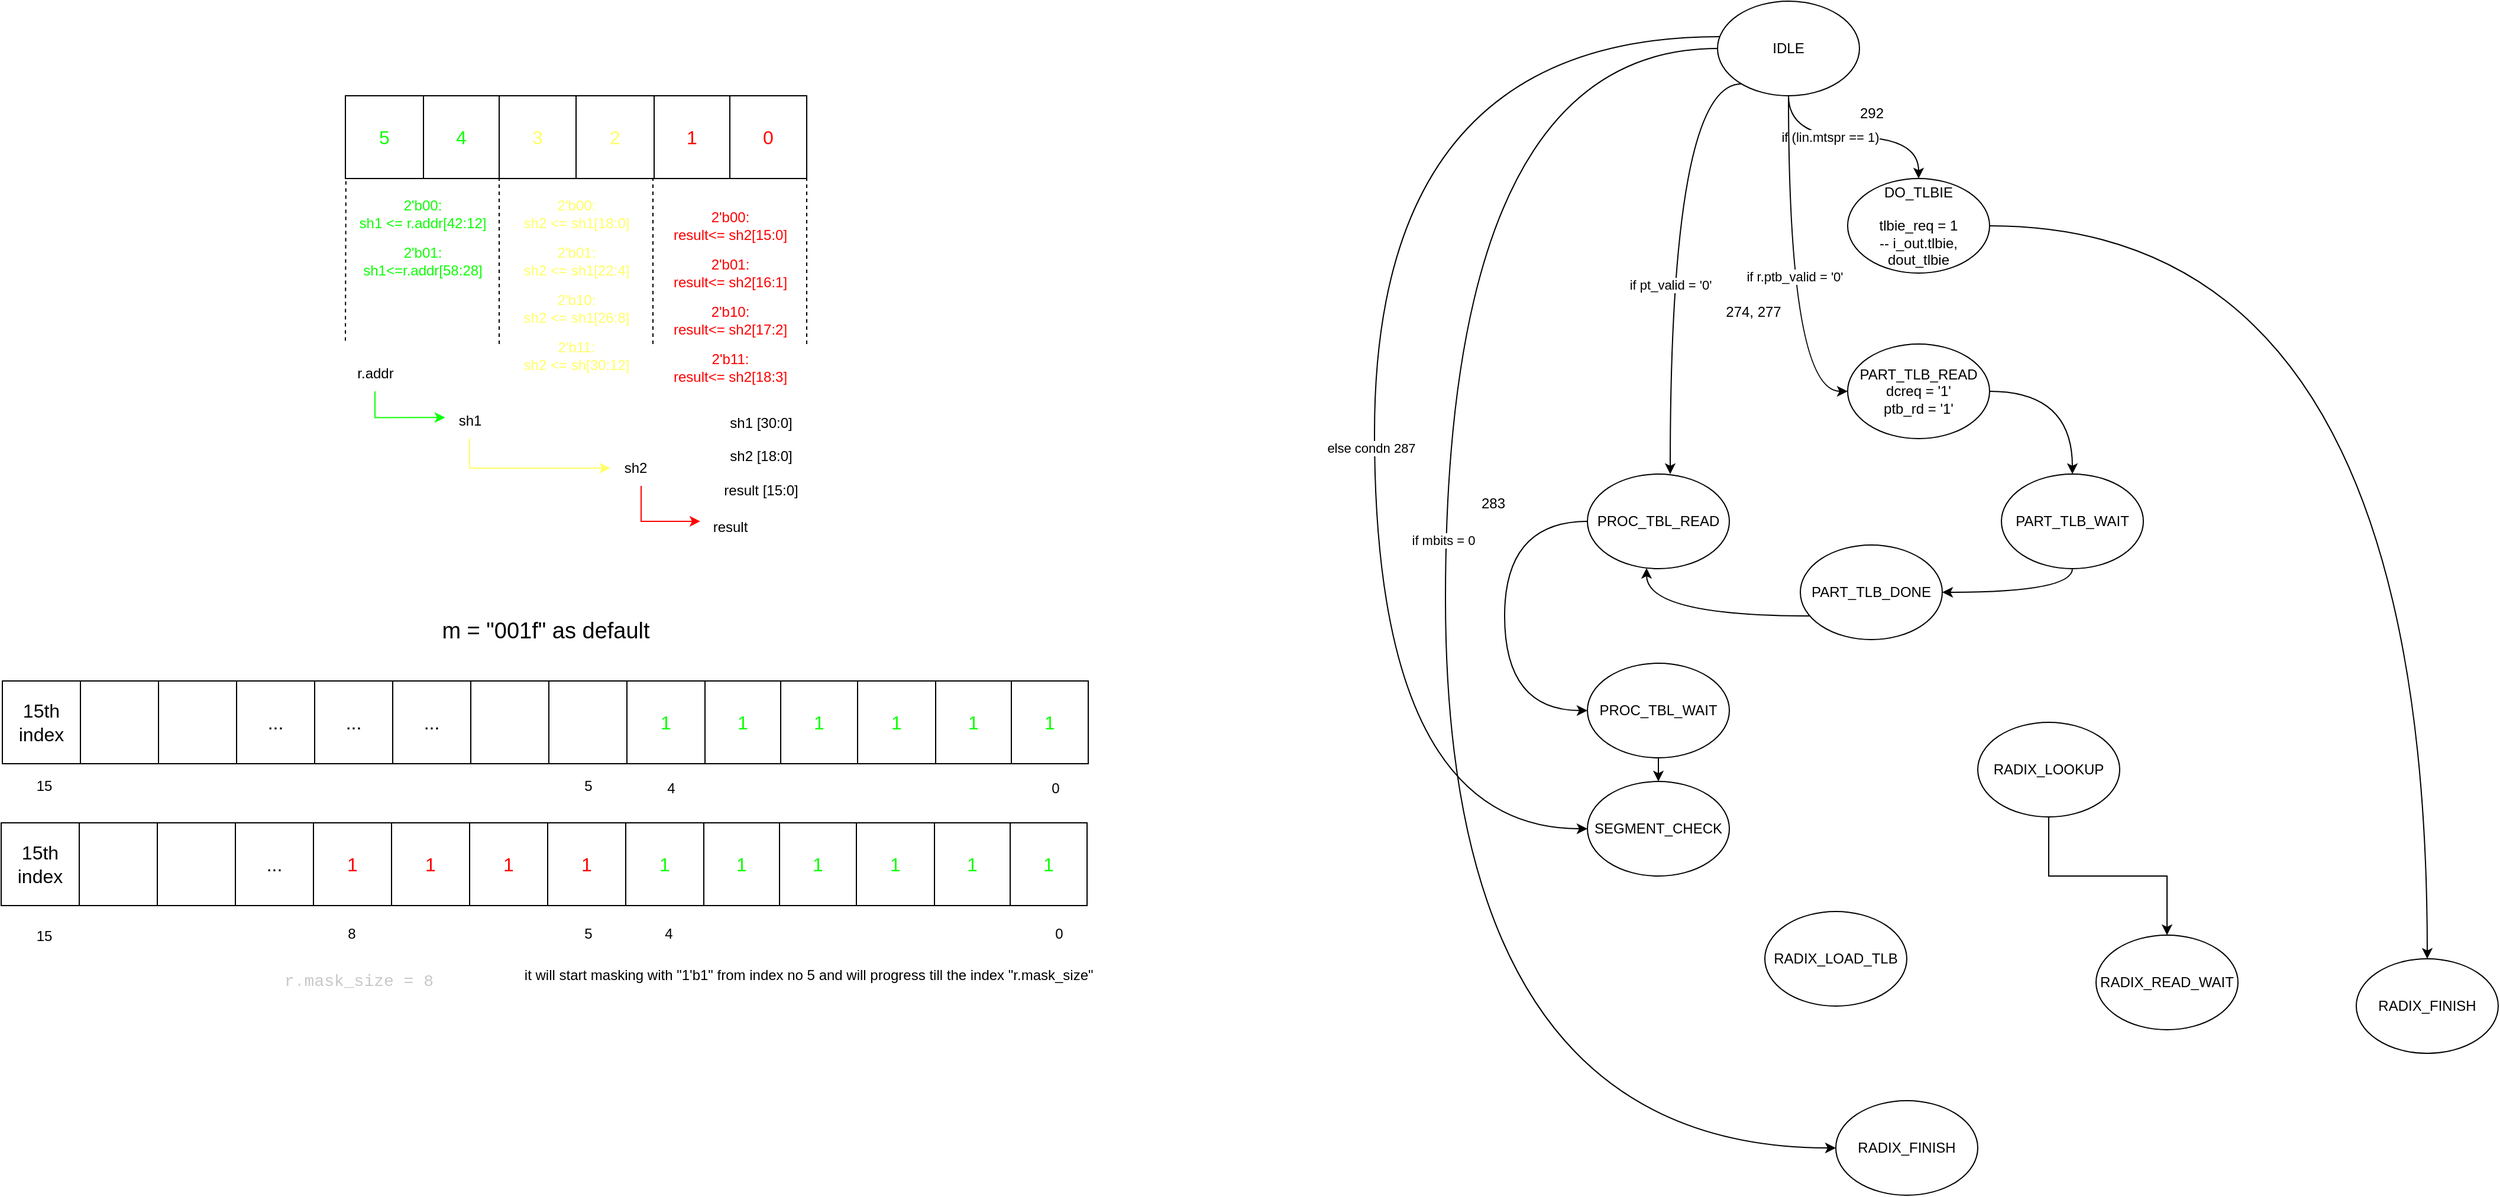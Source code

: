 <mxfile version="27.0.9">
  <diagram name="Page-1" id="RMuuJCCi9sDhubjygd_P">
    <mxGraphModel dx="677" dy="572" grid="1" gridSize="10" guides="0" tooltips="1" connect="1" arrows="1" fold="1" page="0" pageScale="1" pageWidth="850" pageHeight="1100" math="0" shadow="0">
      <root>
        <mxCell id="0" />
        <mxCell id="1" parent="0" />
        <mxCell id="S-CoqvPqYbhsDH9ido7L-1" value="" style="shape=table;startSize=0;container=1;collapsible=0;childLayout=tableLayout;fontSize=16;" vertex="1" parent="1">
          <mxGeometry x="50" y="190" width="390" height="70" as="geometry" />
        </mxCell>
        <mxCell id="S-CoqvPqYbhsDH9ido7L-2" value="" style="shape=tableRow;horizontal=0;startSize=0;swimlaneHead=0;swimlaneBody=0;strokeColor=inherit;top=0;left=0;bottom=0;right=0;collapsible=0;dropTarget=0;fillColor=none;points=[[0,0.5],[1,0.5]];portConstraint=eastwest;fontSize=16;" vertex="1" parent="S-CoqvPqYbhsDH9ido7L-1">
          <mxGeometry width="390" height="70" as="geometry" />
        </mxCell>
        <mxCell id="S-CoqvPqYbhsDH9ido7L-3" value="&lt;font style=&quot;color: rgb(14, 255, 6);&quot;&gt;5&lt;/font&gt;" style="shape=partialRectangle;html=1;whiteSpace=wrap;connectable=0;strokeColor=inherit;overflow=hidden;fillColor=none;top=0;left=0;bottom=0;right=0;pointerEvents=1;fontSize=16;" vertex="1" parent="S-CoqvPqYbhsDH9ido7L-2">
          <mxGeometry width="66" height="70" as="geometry">
            <mxRectangle width="66" height="70" as="alternateBounds" />
          </mxGeometry>
        </mxCell>
        <mxCell id="S-CoqvPqYbhsDH9ido7L-4" value="&lt;font style=&quot;color: rgb(14, 255, 6);&quot;&gt;4&lt;/font&gt;" style="shape=partialRectangle;html=1;whiteSpace=wrap;connectable=0;strokeColor=inherit;overflow=hidden;fillColor=none;top=0;left=0;bottom=0;right=0;pointerEvents=1;fontSize=16;" vertex="1" parent="S-CoqvPqYbhsDH9ido7L-2">
          <mxGeometry x="66" width="64" height="70" as="geometry">
            <mxRectangle width="64" height="70" as="alternateBounds" />
          </mxGeometry>
        </mxCell>
        <mxCell id="S-CoqvPqYbhsDH9ido7L-5" value="&lt;font style=&quot;color: rgb(255, 255, 102);&quot;&gt;3&lt;/font&gt;" style="shape=partialRectangle;html=1;whiteSpace=wrap;connectable=0;strokeColor=inherit;overflow=hidden;fillColor=none;top=0;left=0;bottom=0;right=0;pointerEvents=1;fontSize=16;" vertex="1" parent="S-CoqvPqYbhsDH9ido7L-2">
          <mxGeometry x="130" width="65" height="70" as="geometry">
            <mxRectangle width="65" height="70" as="alternateBounds" />
          </mxGeometry>
        </mxCell>
        <mxCell id="S-CoqvPqYbhsDH9ido7L-18" value="&lt;font style=&quot;color: rgb(255, 255, 102);&quot;&gt;2&lt;/font&gt;" style="shape=partialRectangle;html=1;whiteSpace=wrap;connectable=0;strokeColor=inherit;overflow=hidden;fillColor=none;top=0;left=0;bottom=0;right=0;pointerEvents=1;fontSize=16;" vertex="1" parent="S-CoqvPqYbhsDH9ido7L-2">
          <mxGeometry x="195" width="66" height="70" as="geometry">
            <mxRectangle width="66" height="70" as="alternateBounds" />
          </mxGeometry>
        </mxCell>
        <mxCell id="S-CoqvPqYbhsDH9ido7L-21" value="&lt;font style=&quot;color: rgb(255, 0, 0);&quot;&gt;1&lt;/font&gt;" style="shape=partialRectangle;html=1;whiteSpace=wrap;connectable=0;strokeColor=inherit;overflow=hidden;fillColor=none;top=0;left=0;bottom=0;right=0;pointerEvents=1;fontSize=16;" vertex="1" parent="S-CoqvPqYbhsDH9ido7L-2">
          <mxGeometry x="261" width="64" height="70" as="geometry">
            <mxRectangle width="64" height="70" as="alternateBounds" />
          </mxGeometry>
        </mxCell>
        <mxCell id="S-CoqvPqYbhsDH9ido7L-24" value="&lt;font style=&quot;color: rgb(255, 0, 0);&quot;&gt;0&lt;/font&gt;" style="shape=partialRectangle;html=1;whiteSpace=wrap;connectable=0;strokeColor=inherit;overflow=hidden;fillColor=none;top=0;left=0;bottom=0;right=0;pointerEvents=1;fontSize=16;" vertex="1" parent="S-CoqvPqYbhsDH9ido7L-2">
          <mxGeometry x="325" width="65" height="70" as="geometry">
            <mxRectangle width="65" height="70" as="alternateBounds" />
          </mxGeometry>
        </mxCell>
        <mxCell id="S-CoqvPqYbhsDH9ido7L-30" value="" style="endArrow=none;dashed=1;html=1;rounded=0;entryX=-0.004;entryY=1.04;entryDx=0;entryDy=0;entryPerimeter=0;" edge="1" parent="1">
          <mxGeometry width="50" height="50" relative="1" as="geometry">
            <mxPoint x="50" y="397.2" as="sourcePoint" />
            <mxPoint x="50.44" y="260.0" as="targetPoint" />
          </mxGeometry>
        </mxCell>
        <mxCell id="S-CoqvPqYbhsDH9ido7L-31" value="" style="endArrow=none;dashed=1;html=1;rounded=0;entryX=-0.004;entryY=1.04;entryDx=0;entryDy=0;entryPerimeter=0;" edge="1" parent="1">
          <mxGeometry width="50" height="50" relative="1" as="geometry">
            <mxPoint x="180" y="400" as="sourcePoint" />
            <mxPoint x="180" y="260" as="targetPoint" />
          </mxGeometry>
        </mxCell>
        <mxCell id="S-CoqvPqYbhsDH9ido7L-32" value="" style="endArrow=none;dashed=1;html=1;rounded=0;entryX=-0.004;entryY=1.04;entryDx=0;entryDy=0;entryPerimeter=0;" edge="1" parent="1">
          <mxGeometry width="50" height="50" relative="1" as="geometry">
            <mxPoint x="310" y="400" as="sourcePoint" />
            <mxPoint x="310" y="260" as="targetPoint" />
          </mxGeometry>
        </mxCell>
        <mxCell id="S-CoqvPqYbhsDH9ido7L-33" value="" style="endArrow=none;dashed=1;html=1;rounded=0;entryX=-0.004;entryY=1.04;entryDx=0;entryDy=0;entryPerimeter=0;" edge="1" parent="1">
          <mxGeometry width="50" height="50" relative="1" as="geometry">
            <mxPoint x="440" y="400" as="sourcePoint" />
            <mxPoint x="440" y="260" as="targetPoint" />
          </mxGeometry>
        </mxCell>
        <mxCell id="S-CoqvPqYbhsDH9ido7L-34" value="&lt;font style=&quot;color: rgb(14, 255, 6);&quot;&gt;2&#39;b00:&lt;br&gt;sh1 &amp;lt;= r.addr[42:12]&lt;/font&gt;" style="text;html=1;align=center;verticalAlign=middle;resizable=0;points=[];autosize=1;strokeColor=none;fillColor=none;" vertex="1" parent="1">
          <mxGeometry x="50" y="270" width="130" height="40" as="geometry" />
        </mxCell>
        <mxCell id="S-CoqvPqYbhsDH9ido7L-35" value="&lt;font style=&quot;color: rgb(14, 255, 6);&quot;&gt;2&#39;b01:&lt;br&gt;sh1&amp;lt;=r.addr[58:28]&lt;/font&gt;" style="text;html=1;align=center;verticalAlign=middle;resizable=0;points=[];autosize=1;strokeColor=none;fillColor=none;" vertex="1" parent="1">
          <mxGeometry x="55" y="310" width="120" height="40" as="geometry" />
        </mxCell>
        <mxCell id="S-CoqvPqYbhsDH9ido7L-36" value="&lt;font style=&quot;&quot;&gt;2&#39;b00:&lt;br&gt;sh2 &amp;lt;= sh1[18:0]&lt;/font&gt;" style="text;html=1;align=center;verticalAlign=middle;resizable=0;points=[];autosize=1;strokeColor=none;fillColor=none;fontColor=#FFFF66;" vertex="1" parent="1">
          <mxGeometry x="190" y="270" width="110" height="40" as="geometry" />
        </mxCell>
        <mxCell id="S-CoqvPqYbhsDH9ido7L-37" value="&lt;font style=&quot;&quot;&gt;2&#39;b01:&lt;br&gt;sh2 &amp;lt;= sh1[22:4]&lt;/font&gt;" style="text;html=1;align=center;verticalAlign=middle;resizable=0;points=[];autosize=1;strokeColor=none;fillColor=none;fontColor=#FFFF66;" vertex="1" parent="1">
          <mxGeometry x="190" y="310" width="110" height="40" as="geometry" />
        </mxCell>
        <mxCell id="S-CoqvPqYbhsDH9ido7L-38" value="&lt;font style=&quot;&quot;&gt;2&#39;b10:&lt;br&gt;sh2 &amp;lt;= sh1[26:8]&lt;/font&gt;" style="text;html=1;align=center;verticalAlign=middle;resizable=0;points=[];autosize=1;strokeColor=none;fillColor=none;fontColor=#FFFF66;" vertex="1" parent="1">
          <mxGeometry x="190" y="350" width="110" height="40" as="geometry" />
        </mxCell>
        <mxCell id="S-CoqvPqYbhsDH9ido7L-39" value="&lt;font style=&quot;&quot;&gt;2&#39;b11:&lt;br&gt;sh2 &amp;lt;= sh[30:12]&lt;/font&gt;" style="text;html=1;align=center;verticalAlign=middle;resizable=0;points=[];autosize=1;strokeColor=none;fillColor=none;fontColor=#FFFF66;" vertex="1" parent="1">
          <mxGeometry x="190" y="390" width="110" height="40" as="geometry" />
        </mxCell>
        <mxCell id="S-CoqvPqYbhsDH9ido7L-40" value="&lt;font style=&quot;&quot;&gt;2&#39;b00:&lt;br&gt;result&amp;lt;= sh2[15:0]&lt;/font&gt;" style="text;html=1;align=center;verticalAlign=middle;resizable=0;points=[];autosize=1;strokeColor=none;fillColor=none;fontColor=#FF0000;" vertex="1" parent="1">
          <mxGeometry x="315" y="280" width="120" height="40" as="geometry" />
        </mxCell>
        <mxCell id="S-CoqvPqYbhsDH9ido7L-41" value="&lt;font style=&quot;&quot;&gt;2&#39;b01:&lt;br&gt;result&amp;lt;= sh2[16:1]&lt;/font&gt;" style="text;html=1;align=center;verticalAlign=middle;resizable=0;points=[];autosize=1;strokeColor=none;fillColor=none;fontColor=#FF0000;" vertex="1" parent="1">
          <mxGeometry x="315" y="320" width="120" height="40" as="geometry" />
        </mxCell>
        <mxCell id="S-CoqvPqYbhsDH9ido7L-42" value="&lt;font style=&quot;&quot;&gt;2&#39;b10:&lt;br&gt;result&amp;lt;= sh2[17:2]&lt;/font&gt;" style="text;html=1;align=center;verticalAlign=middle;resizable=0;points=[];autosize=1;strokeColor=none;fillColor=none;fontColor=#FF0000;" vertex="1" parent="1">
          <mxGeometry x="315" y="360" width="120" height="40" as="geometry" />
        </mxCell>
        <mxCell id="S-CoqvPqYbhsDH9ido7L-43" value="&lt;font style=&quot;&quot;&gt;2&#39;b11:&lt;br&gt;result&amp;lt;= sh2[18:3]&lt;/font&gt;" style="text;html=1;align=center;verticalAlign=middle;resizable=0;points=[];autosize=1;strokeColor=none;fillColor=none;fontColor=#FF0000;" vertex="1" parent="1">
          <mxGeometry x="315" y="400" width="120" height="40" as="geometry" />
        </mxCell>
        <mxCell id="S-CoqvPqYbhsDH9ido7L-44" value="r.addr" style="text;html=1;align=center;verticalAlign=middle;resizable=0;points=[];autosize=1;strokeColor=none;fillColor=none;" vertex="1" parent="1">
          <mxGeometry x="50" y="410" width="50" height="30" as="geometry" />
        </mxCell>
        <mxCell id="S-CoqvPqYbhsDH9ido7L-45" value="sh1" style="text;html=1;align=center;verticalAlign=middle;resizable=0;points=[];autosize=1;strokeColor=none;fillColor=none;" vertex="1" parent="1">
          <mxGeometry x="135" y="450" width="40" height="30" as="geometry" />
        </mxCell>
        <mxCell id="S-CoqvPqYbhsDH9ido7L-46" value="sh2" style="text;html=1;align=center;verticalAlign=middle;resizable=0;points=[];autosize=1;strokeColor=none;fillColor=none;" vertex="1" parent="1">
          <mxGeometry x="275" y="490" width="40" height="30" as="geometry" />
        </mxCell>
        <mxCell id="S-CoqvPqYbhsDH9ido7L-47" value="result" style="text;html=1;align=center;verticalAlign=middle;resizable=0;points=[];autosize=1;strokeColor=none;fillColor=none;" vertex="1" parent="1">
          <mxGeometry x="350" y="540" width="50" height="30" as="geometry" />
        </mxCell>
        <mxCell id="S-CoqvPqYbhsDH9ido7L-48" style="edgeStyle=orthogonalEdgeStyle;rounded=0;orthogonalLoop=1;jettySize=auto;html=1;entryX=-0.015;entryY=0.406;entryDx=0;entryDy=0;entryPerimeter=0;fontColor=#0EFF06;strokeColor=#0EFF06;" edge="1" parent="1" source="S-CoqvPqYbhsDH9ido7L-44" target="S-CoqvPqYbhsDH9ido7L-45">
          <mxGeometry relative="1" as="geometry">
            <Array as="points">
              <mxPoint x="75" y="462" />
            </Array>
          </mxGeometry>
        </mxCell>
        <mxCell id="S-CoqvPqYbhsDH9ido7L-49" style="edgeStyle=orthogonalEdgeStyle;rounded=0;orthogonalLoop=1;jettySize=auto;html=1;entryX=-0.029;entryY=0.5;entryDx=0;entryDy=0;entryPerimeter=0;strokeColor=#FFFF66;" edge="1" parent="1" source="S-CoqvPqYbhsDH9ido7L-45" target="S-CoqvPqYbhsDH9ido7L-46">
          <mxGeometry relative="1" as="geometry">
            <Array as="points">
              <mxPoint x="155" y="505" />
            </Array>
          </mxGeometry>
        </mxCell>
        <mxCell id="S-CoqvPqYbhsDH9ido7L-50" style="edgeStyle=orthogonalEdgeStyle;rounded=0;orthogonalLoop=1;jettySize=auto;html=1;entryX=0;entryY=0.333;entryDx=0;entryDy=0;entryPerimeter=0;strokeColor=#FF0000;" edge="1" parent="1" source="S-CoqvPqYbhsDH9ido7L-46" target="S-CoqvPqYbhsDH9ido7L-47">
          <mxGeometry relative="1" as="geometry">
            <Array as="points">
              <mxPoint x="300" y="550" />
            </Array>
          </mxGeometry>
        </mxCell>
        <mxCell id="S-CoqvPqYbhsDH9ido7L-52" value="sh1 [30:0&lt;span style=&quot;background-color: transparent; color: light-dark(rgb(0, 0, 0), rgb(255, 255, 255));&quot;&gt;]&lt;/span&gt;&lt;div&gt;&lt;br&gt;&lt;div&gt;&lt;span style=&quot;background-color: transparent; color: light-dark(rgb(0, 0, 0), rgb(255, 255, 255));&quot;&gt;sh2 [18:0]&lt;/span&gt;&lt;/div&gt;&lt;div&gt;&lt;span style=&quot;background-color: transparent; color: light-dark(rgb(0, 0, 0), rgb(255, 255, 255));&quot;&gt;&lt;br&gt;&lt;/span&gt;&lt;/div&gt;&lt;div&gt;&lt;span style=&quot;background-color: transparent; color: light-dark(rgb(0, 0, 0), rgb(255, 255, 255));&quot;&gt;result [15:0]&lt;/span&gt;&lt;/div&gt;&lt;/div&gt;" style="text;html=1;align=center;verticalAlign=middle;resizable=0;points=[];autosize=1;strokeColor=none;fillColor=none;" vertex="1" parent="1">
          <mxGeometry x="356" y="450" width="90" height="90" as="geometry" />
        </mxCell>
        <mxCell id="S-CoqvPqYbhsDH9ido7L-53" value="" style="shape=table;startSize=0;container=1;collapsible=0;childLayout=tableLayout;fontSize=16;" vertex="1" parent="1">
          <mxGeometry x="-240" y="685" width="918" height="70" as="geometry" />
        </mxCell>
        <mxCell id="S-CoqvPqYbhsDH9ido7L-54" value="" style="shape=tableRow;horizontal=0;startSize=0;swimlaneHead=0;swimlaneBody=0;strokeColor=inherit;top=0;left=0;bottom=0;right=0;collapsible=0;dropTarget=0;fillColor=none;points=[[0,0.5],[1,0.5]];portConstraint=eastwest;fontSize=16;" vertex="1" parent="S-CoqvPqYbhsDH9ido7L-53">
          <mxGeometry width="918" height="70" as="geometry" />
        </mxCell>
        <mxCell id="S-CoqvPqYbhsDH9ido7L-76" value="15th index" style="shape=partialRectangle;html=1;whiteSpace=wrap;connectable=0;strokeColor=inherit;overflow=hidden;fillColor=none;top=0;left=0;bottom=0;right=0;pointerEvents=1;fontSize=16;" vertex="1" parent="S-CoqvPqYbhsDH9ido7L-54">
          <mxGeometry width="66" height="70" as="geometry">
            <mxRectangle width="66" height="70" as="alternateBounds" />
          </mxGeometry>
        </mxCell>
        <mxCell id="S-CoqvPqYbhsDH9ido7L-75" style="shape=partialRectangle;html=1;whiteSpace=wrap;connectable=0;strokeColor=inherit;overflow=hidden;fillColor=none;top=0;left=0;bottom=0;right=0;pointerEvents=1;fontSize=16;" vertex="1" parent="S-CoqvPqYbhsDH9ido7L-54">
          <mxGeometry x="66" width="66" height="70" as="geometry">
            <mxRectangle width="66" height="70" as="alternateBounds" />
          </mxGeometry>
        </mxCell>
        <mxCell id="S-CoqvPqYbhsDH9ido7L-74" style="shape=partialRectangle;html=1;whiteSpace=wrap;connectable=0;strokeColor=inherit;overflow=hidden;fillColor=none;top=0;left=0;bottom=0;right=0;pointerEvents=1;fontSize=16;" vertex="1" parent="S-CoqvPqYbhsDH9ido7L-54">
          <mxGeometry x="132" width="66" height="70" as="geometry">
            <mxRectangle width="66" height="70" as="alternateBounds" />
          </mxGeometry>
        </mxCell>
        <mxCell id="S-CoqvPqYbhsDH9ido7L-73" value="..." style="shape=partialRectangle;html=1;whiteSpace=wrap;connectable=0;strokeColor=inherit;overflow=hidden;fillColor=none;top=0;left=0;bottom=0;right=0;pointerEvents=1;fontSize=16;" vertex="1" parent="S-CoqvPqYbhsDH9ido7L-54">
          <mxGeometry x="198" width="66" height="70" as="geometry">
            <mxRectangle width="66" height="70" as="alternateBounds" />
          </mxGeometry>
        </mxCell>
        <mxCell id="S-CoqvPqYbhsDH9ido7L-72" value="..." style="shape=partialRectangle;html=1;whiteSpace=wrap;connectable=0;strokeColor=inherit;overflow=hidden;fillColor=none;top=0;left=0;bottom=0;right=0;pointerEvents=1;fontSize=16;" vertex="1" parent="S-CoqvPqYbhsDH9ido7L-54">
          <mxGeometry x="264" width="66" height="70" as="geometry">
            <mxRectangle width="66" height="70" as="alternateBounds" />
          </mxGeometry>
        </mxCell>
        <mxCell id="S-CoqvPqYbhsDH9ido7L-71" value="..." style="shape=partialRectangle;html=1;whiteSpace=wrap;connectable=0;strokeColor=inherit;overflow=hidden;fillColor=none;top=0;left=0;bottom=0;right=0;pointerEvents=1;fontSize=16;" vertex="1" parent="S-CoqvPqYbhsDH9ido7L-54">
          <mxGeometry x="330" width="66" height="70" as="geometry">
            <mxRectangle width="66" height="70" as="alternateBounds" />
          </mxGeometry>
        </mxCell>
        <mxCell id="S-CoqvPqYbhsDH9ido7L-70" style="shape=partialRectangle;html=1;whiteSpace=wrap;connectable=0;strokeColor=inherit;overflow=hidden;fillColor=none;top=0;left=0;bottom=0;right=0;pointerEvents=1;fontSize=16;" vertex="1" parent="S-CoqvPqYbhsDH9ido7L-54">
          <mxGeometry x="396" width="66" height="70" as="geometry">
            <mxRectangle width="66" height="70" as="alternateBounds" />
          </mxGeometry>
        </mxCell>
        <mxCell id="S-CoqvPqYbhsDH9ido7L-69" style="shape=partialRectangle;html=1;whiteSpace=wrap;connectable=0;strokeColor=inherit;overflow=hidden;fillColor=none;top=0;left=0;bottom=0;right=0;pointerEvents=1;fontSize=16;" vertex="1" parent="S-CoqvPqYbhsDH9ido7L-54">
          <mxGeometry x="462" width="66" height="70" as="geometry">
            <mxRectangle width="66" height="70" as="alternateBounds" />
          </mxGeometry>
        </mxCell>
        <mxCell id="S-CoqvPqYbhsDH9ido7L-55" value="&lt;font style=&quot;&quot;&gt;1&lt;/font&gt;" style="shape=partialRectangle;html=1;whiteSpace=wrap;connectable=0;strokeColor=inherit;overflow=hidden;fillColor=none;top=0;left=0;bottom=0;right=0;pointerEvents=1;fontSize=16;fontColor=#0EFF06;" vertex="1" parent="S-CoqvPqYbhsDH9ido7L-54">
          <mxGeometry x="528" width="66" height="70" as="geometry">
            <mxRectangle width="66" height="70" as="alternateBounds" />
          </mxGeometry>
        </mxCell>
        <mxCell id="S-CoqvPqYbhsDH9ido7L-56" value="&lt;font style=&quot;&quot;&gt;1&lt;/font&gt;" style="shape=partialRectangle;html=1;whiteSpace=wrap;connectable=0;strokeColor=inherit;overflow=hidden;fillColor=none;top=0;left=0;bottom=0;right=0;pointerEvents=1;fontSize=16;fontColor=#0EFF06;" vertex="1" parent="S-CoqvPqYbhsDH9ido7L-54">
          <mxGeometry x="594" width="64" height="70" as="geometry">
            <mxRectangle width="64" height="70" as="alternateBounds" />
          </mxGeometry>
        </mxCell>
        <mxCell id="S-CoqvPqYbhsDH9ido7L-57" value="&lt;font style=&quot;&quot;&gt;1&lt;/font&gt;" style="shape=partialRectangle;html=1;whiteSpace=wrap;connectable=0;strokeColor=inherit;overflow=hidden;fillColor=none;top=0;left=0;bottom=0;right=0;pointerEvents=1;fontSize=16;fontColor=#0EFF06;" vertex="1" parent="S-CoqvPqYbhsDH9ido7L-54">
          <mxGeometry x="658" width="65" height="70" as="geometry">
            <mxRectangle width="65" height="70" as="alternateBounds" />
          </mxGeometry>
        </mxCell>
        <mxCell id="S-CoqvPqYbhsDH9ido7L-58" value="&lt;font style=&quot;&quot;&gt;1&lt;/font&gt;" style="shape=partialRectangle;html=1;whiteSpace=wrap;connectable=0;strokeColor=inherit;overflow=hidden;fillColor=none;top=0;left=0;bottom=0;right=0;pointerEvents=1;fontSize=16;fontColor=#0EFF06;" vertex="1" parent="S-CoqvPqYbhsDH9ido7L-54">
          <mxGeometry x="723" width="66" height="70" as="geometry">
            <mxRectangle width="66" height="70" as="alternateBounds" />
          </mxGeometry>
        </mxCell>
        <mxCell id="S-CoqvPqYbhsDH9ido7L-59" value="&lt;font style=&quot;&quot;&gt;1&lt;/font&gt;" style="shape=partialRectangle;html=1;whiteSpace=wrap;connectable=0;strokeColor=inherit;overflow=hidden;fillColor=none;top=0;left=0;bottom=0;right=0;pointerEvents=1;fontSize=16;fontColor=#0EFF06;" vertex="1" parent="S-CoqvPqYbhsDH9ido7L-54">
          <mxGeometry x="789" width="64" height="70" as="geometry">
            <mxRectangle width="64" height="70" as="alternateBounds" />
          </mxGeometry>
        </mxCell>
        <mxCell id="S-CoqvPqYbhsDH9ido7L-60" value="&lt;font style=&quot;&quot;&gt;1&lt;/font&gt;" style="shape=partialRectangle;html=1;whiteSpace=wrap;connectable=0;strokeColor=inherit;overflow=hidden;fillColor=none;top=0;left=0;bottom=0;right=0;pointerEvents=1;fontSize=16;fontColor=#0EFF06;" vertex="1" parent="S-CoqvPqYbhsDH9ido7L-54">
          <mxGeometry x="853" width="65" height="70" as="geometry">
            <mxRectangle width="65" height="70" as="alternateBounds" />
          </mxGeometry>
        </mxCell>
        <mxCell id="S-CoqvPqYbhsDH9ido7L-77" value="0" style="text;html=1;align=center;verticalAlign=middle;resizable=0;points=[];autosize=1;strokeColor=none;fillColor=none;" vertex="1" parent="1">
          <mxGeometry x="637" y="763" width="25" height="26" as="geometry" />
        </mxCell>
        <mxCell id="S-CoqvPqYbhsDH9ido7L-78" value="4" style="text;html=1;align=center;verticalAlign=middle;resizable=0;points=[];autosize=1;strokeColor=none;fillColor=none;" vertex="1" parent="1">
          <mxGeometry x="312" y="763" width="25" height="26" as="geometry" />
        </mxCell>
        <mxCell id="S-CoqvPqYbhsDH9ido7L-79" value="&lt;font style=&quot;font-size: 19px;&quot;&gt;m = &quot;001f&quot; as default&lt;/font&gt;" style="text;html=1;align=center;verticalAlign=middle;resizable=0;points=[];autosize=1;strokeColor=none;fillColor=none;" vertex="1" parent="1">
          <mxGeometry x="119" y="623" width="200" height="40" as="geometry" />
        </mxCell>
        <mxCell id="S-CoqvPqYbhsDH9ido7L-80" value="" style="shape=table;startSize=0;container=1;collapsible=0;childLayout=tableLayout;fontSize=16;" vertex="1" parent="1">
          <mxGeometry x="-241" y="805" width="918" height="70" as="geometry" />
        </mxCell>
        <mxCell id="S-CoqvPqYbhsDH9ido7L-81" value="" style="shape=tableRow;horizontal=0;startSize=0;swimlaneHead=0;swimlaneBody=0;strokeColor=inherit;top=0;left=0;bottom=0;right=0;collapsible=0;dropTarget=0;fillColor=none;points=[[0,0.5],[1,0.5]];portConstraint=eastwest;fontSize=16;" vertex="1" parent="S-CoqvPqYbhsDH9ido7L-80">
          <mxGeometry width="918" height="70" as="geometry" />
        </mxCell>
        <mxCell id="S-CoqvPqYbhsDH9ido7L-82" value="15th index" style="shape=partialRectangle;html=1;whiteSpace=wrap;connectable=0;strokeColor=inherit;overflow=hidden;fillColor=none;top=0;left=0;bottom=0;right=0;pointerEvents=1;fontSize=16;" vertex="1" parent="S-CoqvPqYbhsDH9ido7L-81">
          <mxGeometry width="66" height="70" as="geometry">
            <mxRectangle width="66" height="70" as="alternateBounds" />
          </mxGeometry>
        </mxCell>
        <mxCell id="S-CoqvPqYbhsDH9ido7L-83" style="shape=partialRectangle;html=1;whiteSpace=wrap;connectable=0;strokeColor=inherit;overflow=hidden;fillColor=none;top=0;left=0;bottom=0;right=0;pointerEvents=1;fontSize=16;" vertex="1" parent="S-CoqvPqYbhsDH9ido7L-81">
          <mxGeometry x="66" width="66" height="70" as="geometry">
            <mxRectangle width="66" height="70" as="alternateBounds" />
          </mxGeometry>
        </mxCell>
        <mxCell id="S-CoqvPqYbhsDH9ido7L-84" style="shape=partialRectangle;html=1;whiteSpace=wrap;connectable=0;strokeColor=inherit;overflow=hidden;fillColor=none;top=0;left=0;bottom=0;right=0;pointerEvents=1;fontSize=16;" vertex="1" parent="S-CoqvPqYbhsDH9ido7L-81">
          <mxGeometry x="132" width="66" height="70" as="geometry">
            <mxRectangle width="66" height="70" as="alternateBounds" />
          </mxGeometry>
        </mxCell>
        <mxCell id="S-CoqvPqYbhsDH9ido7L-85" value="..." style="shape=partialRectangle;html=1;whiteSpace=wrap;connectable=0;strokeColor=inherit;overflow=hidden;fillColor=none;top=0;left=0;bottom=0;right=0;pointerEvents=1;fontSize=16;" vertex="1" parent="S-CoqvPqYbhsDH9ido7L-81">
          <mxGeometry x="198" width="66" height="70" as="geometry">
            <mxRectangle width="66" height="70" as="alternateBounds" />
          </mxGeometry>
        </mxCell>
        <mxCell id="S-CoqvPqYbhsDH9ido7L-86" value="1" style="shape=partialRectangle;html=1;whiteSpace=wrap;connectable=0;strokeColor=inherit;overflow=hidden;fillColor=none;top=0;left=0;bottom=0;right=0;pointerEvents=1;fontSize=16;fontColor=#FF0000;" vertex="1" parent="S-CoqvPqYbhsDH9ido7L-81">
          <mxGeometry x="264" width="66" height="70" as="geometry">
            <mxRectangle width="66" height="70" as="alternateBounds" />
          </mxGeometry>
        </mxCell>
        <mxCell id="S-CoqvPqYbhsDH9ido7L-87" value="1" style="shape=partialRectangle;html=1;whiteSpace=wrap;connectable=0;strokeColor=inherit;overflow=hidden;fillColor=none;top=0;left=0;bottom=0;right=0;pointerEvents=1;fontSize=16;fontColor=#FF0000;" vertex="1" parent="S-CoqvPqYbhsDH9ido7L-81">
          <mxGeometry x="330" width="66" height="70" as="geometry">
            <mxRectangle width="66" height="70" as="alternateBounds" />
          </mxGeometry>
        </mxCell>
        <mxCell id="S-CoqvPqYbhsDH9ido7L-88" value="1" style="shape=partialRectangle;html=1;whiteSpace=wrap;connectable=0;strokeColor=inherit;overflow=hidden;fillColor=none;top=0;left=0;bottom=0;right=0;pointerEvents=1;fontSize=16;fontColor=#FF0000;" vertex="1" parent="S-CoqvPqYbhsDH9ido7L-81">
          <mxGeometry x="396" width="66" height="70" as="geometry">
            <mxRectangle width="66" height="70" as="alternateBounds" />
          </mxGeometry>
        </mxCell>
        <mxCell id="S-CoqvPqYbhsDH9ido7L-89" value="1" style="shape=partialRectangle;html=1;whiteSpace=wrap;connectable=0;strokeColor=inherit;overflow=hidden;fillColor=none;top=0;left=0;bottom=0;right=0;pointerEvents=1;fontSize=16;fontColor=#FF0000;" vertex="1" parent="S-CoqvPqYbhsDH9ido7L-81">
          <mxGeometry x="462" width="66" height="70" as="geometry">
            <mxRectangle width="66" height="70" as="alternateBounds" />
          </mxGeometry>
        </mxCell>
        <mxCell id="S-CoqvPqYbhsDH9ido7L-90" value="&lt;font style=&quot;&quot;&gt;1&lt;/font&gt;" style="shape=partialRectangle;html=1;whiteSpace=wrap;connectable=0;strokeColor=inherit;overflow=hidden;fillColor=none;top=0;left=0;bottom=0;right=0;pointerEvents=1;fontSize=16;fontColor=#0EFF06;" vertex="1" parent="S-CoqvPqYbhsDH9ido7L-81">
          <mxGeometry x="528" width="66" height="70" as="geometry">
            <mxRectangle width="66" height="70" as="alternateBounds" />
          </mxGeometry>
        </mxCell>
        <mxCell id="S-CoqvPqYbhsDH9ido7L-91" value="&lt;font style=&quot;&quot;&gt;1&lt;/font&gt;" style="shape=partialRectangle;html=1;whiteSpace=wrap;connectable=0;strokeColor=inherit;overflow=hidden;fillColor=none;top=0;left=0;bottom=0;right=0;pointerEvents=1;fontSize=16;fontColor=#0EFF06;" vertex="1" parent="S-CoqvPqYbhsDH9ido7L-81">
          <mxGeometry x="594" width="64" height="70" as="geometry">
            <mxRectangle width="64" height="70" as="alternateBounds" />
          </mxGeometry>
        </mxCell>
        <mxCell id="S-CoqvPqYbhsDH9ido7L-92" value="&lt;font style=&quot;&quot;&gt;1&lt;/font&gt;" style="shape=partialRectangle;html=1;whiteSpace=wrap;connectable=0;strokeColor=inherit;overflow=hidden;fillColor=none;top=0;left=0;bottom=0;right=0;pointerEvents=1;fontSize=16;fontColor=#0EFF06;" vertex="1" parent="S-CoqvPqYbhsDH9ido7L-81">
          <mxGeometry x="658" width="65" height="70" as="geometry">
            <mxRectangle width="65" height="70" as="alternateBounds" />
          </mxGeometry>
        </mxCell>
        <mxCell id="S-CoqvPqYbhsDH9ido7L-93" value="&lt;font style=&quot;&quot;&gt;1&lt;/font&gt;" style="shape=partialRectangle;html=1;whiteSpace=wrap;connectable=0;strokeColor=inherit;overflow=hidden;fillColor=none;top=0;left=0;bottom=0;right=0;pointerEvents=1;fontSize=16;fontColor=#0EFF06;" vertex="1" parent="S-CoqvPqYbhsDH9ido7L-81">
          <mxGeometry x="723" width="66" height="70" as="geometry">
            <mxRectangle width="66" height="70" as="alternateBounds" />
          </mxGeometry>
        </mxCell>
        <mxCell id="S-CoqvPqYbhsDH9ido7L-94" value="&lt;font style=&quot;&quot;&gt;1&lt;/font&gt;" style="shape=partialRectangle;html=1;whiteSpace=wrap;connectable=0;strokeColor=inherit;overflow=hidden;fillColor=none;top=0;left=0;bottom=0;right=0;pointerEvents=1;fontSize=16;fontColor=#0EFF06;" vertex="1" parent="S-CoqvPqYbhsDH9ido7L-81">
          <mxGeometry x="789" width="64" height="70" as="geometry">
            <mxRectangle width="64" height="70" as="alternateBounds" />
          </mxGeometry>
        </mxCell>
        <mxCell id="S-CoqvPqYbhsDH9ido7L-95" value="&lt;font style=&quot;&quot;&gt;1&lt;/font&gt;" style="shape=partialRectangle;html=1;whiteSpace=wrap;connectable=0;strokeColor=inherit;overflow=hidden;fillColor=none;top=0;left=0;bottom=0;right=0;pointerEvents=1;fontSize=16;fontColor=#0EFF06;" vertex="1" parent="S-CoqvPqYbhsDH9ido7L-81">
          <mxGeometry x="853" width="65" height="70" as="geometry">
            <mxRectangle width="65" height="70" as="alternateBounds" />
          </mxGeometry>
        </mxCell>
        <mxCell id="S-CoqvPqYbhsDH9ido7L-96" value="0" style="text;html=1;align=center;verticalAlign=middle;resizable=0;points=[];autosize=1;strokeColor=none;fillColor=none;" vertex="1" parent="1">
          <mxGeometry x="640" y="886" width="25" height="26" as="geometry" />
        </mxCell>
        <mxCell id="S-CoqvPqYbhsDH9ido7L-97" value="4" style="text;html=1;align=center;verticalAlign=middle;resizable=0;points=[];autosize=1;strokeColor=none;fillColor=none;" vertex="1" parent="1">
          <mxGeometry x="310" y="886" width="25" height="26" as="geometry" />
        </mxCell>
        <mxCell id="S-CoqvPqYbhsDH9ido7L-100" value="5" style="text;html=1;align=center;verticalAlign=middle;resizable=0;points=[];autosize=1;strokeColor=none;fillColor=none;" vertex="1" parent="1">
          <mxGeometry x="240" y="759" width="30" height="30" as="geometry" />
        </mxCell>
        <mxCell id="S-CoqvPqYbhsDH9ido7L-101" value="15" style="text;html=1;align=center;verticalAlign=middle;resizable=0;points=[];autosize=1;strokeColor=none;fillColor=none;" vertex="1" parent="1">
          <mxGeometry x="-225" y="759" width="40" height="30" as="geometry" />
        </mxCell>
        <mxCell id="S-CoqvPqYbhsDH9ido7L-102" value="15" style="text;html=1;align=center;verticalAlign=middle;resizable=0;points=[];autosize=1;strokeColor=none;fillColor=none;" vertex="1" parent="1">
          <mxGeometry x="-225" y="886" width="40" height="30" as="geometry" />
        </mxCell>
        <mxCell id="S-CoqvPqYbhsDH9ido7L-103" value="5" style="text;html=1;align=center;verticalAlign=middle;resizable=0;points=[];autosize=1;strokeColor=none;fillColor=none;" vertex="1" parent="1">
          <mxGeometry x="240" y="884" width="30" height="30" as="geometry" />
        </mxCell>
        <mxCell id="S-CoqvPqYbhsDH9ido7L-104" value="8" style="text;html=1;align=center;verticalAlign=middle;resizable=0;points=[];autosize=1;strokeColor=none;fillColor=none;" vertex="1" parent="1">
          <mxGeometry x="40" y="884" width="30" height="30" as="geometry" />
        </mxCell>
        <mxCell id="S-CoqvPqYbhsDH9ido7L-105" value="&lt;div style=&quot;color: rgb(212, 212, 212); font-family: Consolas, &amp;quot;Courier New&amp;quot;, monospace; font-size: 14px; line-height: 19px; white-space-collapse: preserve;&quot;&gt;&lt;span&gt;&lt;span style=&quot;color: rgb(200, 200, 200);&quot;&gt;r&lt;/span&gt;.&lt;span style=&quot;color: rgb(200, 200, 200);&quot;&gt;mask_size = 8&lt;/span&gt;&lt;/span&gt;&lt;/div&gt;" style="text;html=1;align=center;verticalAlign=middle;resizable=0;points=[];autosize=1;strokeColor=none;fillColor=none;" vertex="1" parent="1">
          <mxGeometry x="-6" y="923" width="133" height="31" as="geometry" />
        </mxCell>
        <mxCell id="S-CoqvPqYbhsDH9ido7L-106" value="&lt;span style=&quot;background-color: light-dark(#ffffff, var(--ge-dark-color, #121212));&quot;&gt;it will start masking with &quot;1&#39;b1&quot; from index no 5 and will progress till the index &quot;r.mask_size&quot;&amp;nbsp;&lt;/span&gt;" style="text;html=1;align=center;verticalAlign=middle;resizable=0;points=[];autosize=1;strokeColor=none;fillColor=none;" vertex="1" parent="1">
          <mxGeometry x="192" y="921" width="502" height="26" as="geometry" />
        </mxCell>
        <mxCell id="S-CoqvPqYbhsDH9ido7L-115" style="edgeStyle=orthogonalEdgeStyle;rounded=0;orthogonalLoop=1;jettySize=auto;html=1;curved=1;" edge="1" parent="1" source="S-CoqvPqYbhsDH9ido7L-107" target="S-CoqvPqYbhsDH9ido7L-108">
          <mxGeometry relative="1" as="geometry" />
        </mxCell>
        <mxCell id="S-CoqvPqYbhsDH9ido7L-117" value="if (lin.mtspr == 1)" style="edgeLabel;html=1;align=center;verticalAlign=middle;resizable=0;points=[];" vertex="1" connectable="0" parent="S-CoqvPqYbhsDH9ido7L-115">
          <mxGeometry x="-0.239" relative="1" as="geometry">
            <mxPoint x="1" as="offset" />
          </mxGeometry>
        </mxCell>
        <mxCell id="S-CoqvPqYbhsDH9ido7L-125" style="edgeStyle=orthogonalEdgeStyle;rounded=0;orthogonalLoop=1;jettySize=auto;html=1;entryX=0;entryY=0.5;entryDx=0;entryDy=0;curved=1;" edge="1" parent="1" source="S-CoqvPqYbhsDH9ido7L-107" target="S-CoqvPqYbhsDH9ido7L-109">
          <mxGeometry relative="1" as="geometry" />
        </mxCell>
        <mxCell id="S-CoqvPqYbhsDH9ido7L-127" value="if r.ptb_valid = &#39;0&#39;" style="edgeLabel;html=1;align=center;verticalAlign=middle;resizable=0;points=[];" vertex="1" connectable="0" parent="S-CoqvPqYbhsDH9ido7L-125">
          <mxGeometry x="0.021" y="5" relative="1" as="geometry">
            <mxPoint as="offset" />
          </mxGeometry>
        </mxCell>
        <mxCell id="S-CoqvPqYbhsDH9ido7L-138" style="edgeStyle=orthogonalEdgeStyle;rounded=0;orthogonalLoop=1;jettySize=auto;html=1;curved=1;" edge="1" parent="1">
          <mxGeometry relative="1" as="geometry">
            <mxPoint x="1170" y="510" as="targetPoint" />
            <mxPoint x="1230.0" y="180.003" as="sourcePoint" />
            <Array as="points">
              <mxPoint x="1170" y="180" />
            </Array>
          </mxGeometry>
        </mxCell>
        <mxCell id="S-CoqvPqYbhsDH9ido7L-139" value="if pt_valid = &#39;0&#39;" style="edgeLabel;html=1;align=center;verticalAlign=middle;resizable=0;points=[];" vertex="1" connectable="0" parent="S-CoqvPqYbhsDH9ido7L-138">
          <mxGeometry x="0.176" relative="1" as="geometry">
            <mxPoint as="offset" />
          </mxGeometry>
        </mxCell>
        <mxCell id="S-CoqvPqYbhsDH9ido7L-146" style="edgeStyle=orthogonalEdgeStyle;rounded=0;orthogonalLoop=1;jettySize=auto;html=1;entryX=0;entryY=0.5;entryDx=0;entryDy=0;curved=1;" edge="1" parent="1" source="S-CoqvPqYbhsDH9ido7L-107" target="S-CoqvPqYbhsDH9ido7L-137">
          <mxGeometry relative="1" as="geometry">
            <Array as="points">
              <mxPoint x="980" y="150" />
              <mxPoint x="980" y="1080" />
            </Array>
          </mxGeometry>
        </mxCell>
        <mxCell id="S-CoqvPqYbhsDH9ido7L-148" value="if mbits = 0" style="edgeLabel;html=1;align=center;verticalAlign=middle;resizable=0;points=[];" vertex="1" connectable="0" parent="S-CoqvPqYbhsDH9ido7L-146">
          <mxGeometry x="-0.132" y="-2" relative="1" as="geometry">
            <mxPoint y="-1" as="offset" />
          </mxGeometry>
        </mxCell>
        <mxCell id="S-CoqvPqYbhsDH9ido7L-151" style="edgeStyle=orthogonalEdgeStyle;rounded=0;orthogonalLoop=1;jettySize=auto;html=1;entryX=0;entryY=0.5;entryDx=0;entryDy=0;curved=1;" edge="1" parent="1" source="S-CoqvPqYbhsDH9ido7L-107" target="S-CoqvPqYbhsDH9ido7L-133">
          <mxGeometry relative="1" as="geometry">
            <Array as="points">
              <mxPoint x="920" y="140" />
              <mxPoint x="920" y="810" />
            </Array>
          </mxGeometry>
        </mxCell>
        <mxCell id="S-CoqvPqYbhsDH9ido7L-152" value="else condn 287" style="edgeLabel;html=1;align=center;verticalAlign=middle;resizable=0;points=[];" vertex="1" connectable="0" parent="S-CoqvPqYbhsDH9ido7L-151">
          <mxGeometry x="0.12" y="-3" relative="1" as="geometry">
            <mxPoint as="offset" />
          </mxGeometry>
        </mxCell>
        <mxCell id="S-CoqvPqYbhsDH9ido7L-107" value="IDLE" style="ellipse;whiteSpace=wrap;html=1;" vertex="1" parent="1">
          <mxGeometry x="1210" y="110" width="120" height="80" as="geometry" />
        </mxCell>
        <mxCell id="S-CoqvPqYbhsDH9ido7L-120" style="edgeStyle=orthogonalEdgeStyle;rounded=0;orthogonalLoop=1;jettySize=auto;html=1;curved=1;" edge="1" parent="1" source="S-CoqvPqYbhsDH9ido7L-108" target="S-CoqvPqYbhsDH9ido7L-119">
          <mxGeometry relative="1" as="geometry" />
        </mxCell>
        <mxCell id="S-CoqvPqYbhsDH9ido7L-108" value="DO_TLBIE&lt;div&gt;&lt;br&gt;tlbie_req = 1&lt;div&gt;-- i_out.tlbie, dout_tlbie&lt;/div&gt;&lt;/div&gt;" style="ellipse;whiteSpace=wrap;html=1;" vertex="1" parent="1">
          <mxGeometry x="1320" y="260" width="120" height="80" as="geometry" />
        </mxCell>
        <mxCell id="S-CoqvPqYbhsDH9ido7L-128" style="edgeStyle=orthogonalEdgeStyle;rounded=0;orthogonalLoop=1;jettySize=auto;html=1;entryX=0.5;entryY=0;entryDx=0;entryDy=0;curved=1;" edge="1" parent="1" source="S-CoqvPqYbhsDH9ido7L-109" target="S-CoqvPqYbhsDH9ido7L-110">
          <mxGeometry relative="1" as="geometry" />
        </mxCell>
        <mxCell id="S-CoqvPqYbhsDH9ido7L-109" value="PART_TLB_READ&lt;div&gt;dcreq = &#39;1&#39;&lt;/div&gt;&lt;div&gt;ptb_rd = &#39;1&#39;&lt;/div&gt;" style="ellipse;whiteSpace=wrap;html=1;" vertex="1" parent="1">
          <mxGeometry x="1320" y="400" width="120" height="80" as="geometry" />
        </mxCell>
        <mxCell id="S-CoqvPqYbhsDH9ido7L-141" style="rounded=0;orthogonalLoop=1;jettySize=auto;html=1;entryX=1;entryY=0.5;entryDx=0;entryDy=0;edgeStyle=orthogonalEdgeStyle;curved=1;" edge="1" parent="1" source="S-CoqvPqYbhsDH9ido7L-110" target="S-CoqvPqYbhsDH9ido7L-111">
          <mxGeometry relative="1" as="geometry">
            <Array as="points">
              <mxPoint x="1510" y="610" />
            </Array>
          </mxGeometry>
        </mxCell>
        <mxCell id="S-CoqvPqYbhsDH9ido7L-110" value="PART_TLB_WAIT" style="ellipse;whiteSpace=wrap;html=1;" vertex="1" parent="1">
          <mxGeometry x="1450" y="510" width="120" height="80" as="geometry" />
        </mxCell>
        <mxCell id="S-CoqvPqYbhsDH9ido7L-140" style="edgeStyle=orthogonalEdgeStyle;rounded=0;orthogonalLoop=1;jettySize=auto;html=1;curved=1;" edge="1" parent="1" source="S-CoqvPqYbhsDH9ido7L-111" target="S-CoqvPqYbhsDH9ido7L-131">
          <mxGeometry relative="1" as="geometry">
            <Array as="points">
              <mxPoint x="1150" y="630" />
            </Array>
          </mxGeometry>
        </mxCell>
        <mxCell id="S-CoqvPqYbhsDH9ido7L-111" value="PART_TLB_DONE" style="ellipse;whiteSpace=wrap;html=1;" vertex="1" parent="1">
          <mxGeometry x="1280" y="570" width="120" height="80" as="geometry" />
        </mxCell>
        <mxCell id="S-CoqvPqYbhsDH9ido7L-118" value="292" style="text;html=1;align=center;verticalAlign=middle;resizable=0;points=[];autosize=1;strokeColor=none;fillColor=none;" vertex="1" parent="1">
          <mxGeometry x="1320" y="190" width="40" height="30" as="geometry" />
        </mxCell>
        <mxCell id="S-CoqvPqYbhsDH9ido7L-119" value="RADIX_FINISH" style="ellipse;whiteSpace=wrap;html=1;" vertex="1" parent="1">
          <mxGeometry x="1750" y="920" width="120" height="80" as="geometry" />
        </mxCell>
        <mxCell id="S-CoqvPqYbhsDH9ido7L-130" value="274, 277" style="text;html=1;align=center;verticalAlign=middle;resizable=0;points=[];autosize=1;strokeColor=none;fillColor=none;" vertex="1" parent="1">
          <mxGeometry x="1205" y="358" width="70" height="30" as="geometry" />
        </mxCell>
        <mxCell id="S-CoqvPqYbhsDH9ido7L-143" style="edgeStyle=orthogonalEdgeStyle;rounded=0;orthogonalLoop=1;jettySize=auto;html=1;curved=1;" edge="1" parent="1" source="S-CoqvPqYbhsDH9ido7L-131" target="S-CoqvPqYbhsDH9ido7L-132">
          <mxGeometry relative="1" as="geometry">
            <Array as="points">
              <mxPoint x="1030" y="550" />
              <mxPoint x="1030" y="710" />
            </Array>
          </mxGeometry>
        </mxCell>
        <mxCell id="S-CoqvPqYbhsDH9ido7L-131" value="PROC_TBL_READ" style="ellipse;whiteSpace=wrap;html=1;" vertex="1" parent="1">
          <mxGeometry x="1100" y="510" width="120" height="80" as="geometry" />
        </mxCell>
        <mxCell id="S-CoqvPqYbhsDH9ido7L-145" style="edgeStyle=orthogonalEdgeStyle;rounded=0;orthogonalLoop=1;jettySize=auto;html=1;entryX=0.5;entryY=0;entryDx=0;entryDy=0;curved=1;" edge="1" parent="1" source="S-CoqvPqYbhsDH9ido7L-132" target="S-CoqvPqYbhsDH9ido7L-133">
          <mxGeometry relative="1" as="geometry" />
        </mxCell>
        <mxCell id="S-CoqvPqYbhsDH9ido7L-132" value="PROC_TBL_WAIT" style="ellipse;whiteSpace=wrap;html=1;" vertex="1" parent="1">
          <mxGeometry x="1100" y="670" width="120" height="80" as="geometry" />
        </mxCell>
        <mxCell id="S-CoqvPqYbhsDH9ido7L-133" value="SEGMENT_CHECK" style="ellipse;whiteSpace=wrap;html=1;" vertex="1" parent="1">
          <mxGeometry x="1100" y="770" width="120" height="80" as="geometry" />
        </mxCell>
        <mxCell id="S-CoqvPqYbhsDH9ido7L-144" style="edgeStyle=orthogonalEdgeStyle;rounded=0;orthogonalLoop=1;jettySize=auto;html=1;" edge="1" parent="1" source="S-CoqvPqYbhsDH9ido7L-134" target="S-CoqvPqYbhsDH9ido7L-135">
          <mxGeometry relative="1" as="geometry" />
        </mxCell>
        <mxCell id="S-CoqvPqYbhsDH9ido7L-134" value="RADIX_LOOKUP" style="ellipse;whiteSpace=wrap;html=1;" vertex="1" parent="1">
          <mxGeometry x="1430" y="720" width="120" height="80" as="geometry" />
        </mxCell>
        <mxCell id="S-CoqvPqYbhsDH9ido7L-135" value="RADIX_READ_WAIT" style="ellipse;whiteSpace=wrap;html=1;" vertex="1" parent="1">
          <mxGeometry x="1530" y="900" width="120" height="80" as="geometry" />
        </mxCell>
        <mxCell id="S-CoqvPqYbhsDH9ido7L-136" value="RADIX_LOAD_TLB" style="ellipse;whiteSpace=wrap;html=1;" vertex="1" parent="1">
          <mxGeometry x="1250" y="880" width="120" height="80" as="geometry" />
        </mxCell>
        <mxCell id="S-CoqvPqYbhsDH9ido7L-137" value="RADIX_FINISH" style="ellipse;whiteSpace=wrap;html=1;" vertex="1" parent="1">
          <mxGeometry x="1310" y="1040" width="120" height="80" as="geometry" />
        </mxCell>
        <mxCell id="S-CoqvPqYbhsDH9ido7L-149" value="283" style="text;html=1;align=center;verticalAlign=middle;resizable=0;points=[];autosize=1;strokeColor=none;fillColor=none;" vertex="1" parent="1">
          <mxGeometry x="1000" y="520" width="40" height="30" as="geometry" />
        </mxCell>
      </root>
    </mxGraphModel>
  </diagram>
</mxfile>
